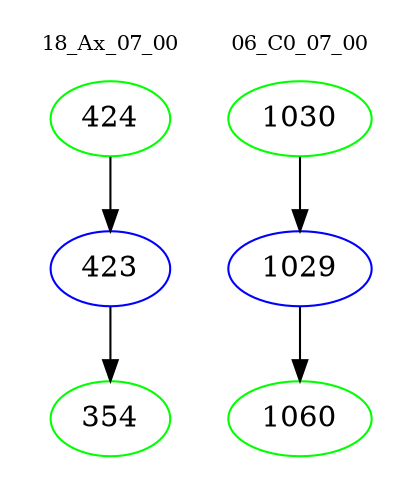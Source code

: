 digraph{
subgraph cluster_0 {
color = white
label = "18_Ax_07_00";
fontsize=10;
T0_424 [label="424", color="green"]
T0_424 -> T0_423 [color="black"]
T0_423 [label="423", color="blue"]
T0_423 -> T0_354 [color="black"]
T0_354 [label="354", color="green"]
}
subgraph cluster_1 {
color = white
label = "06_C0_07_00";
fontsize=10;
T1_1030 [label="1030", color="green"]
T1_1030 -> T1_1029 [color="black"]
T1_1029 [label="1029", color="blue"]
T1_1029 -> T1_1060 [color="black"]
T1_1060 [label="1060", color="green"]
}
}
